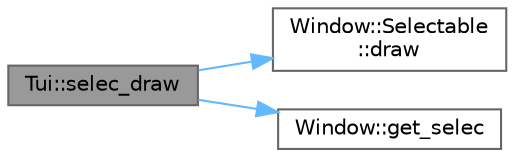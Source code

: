 digraph "Tui::selec_draw"
{
 // INTERACTIVE_SVG=YES
 // LATEX_PDF_SIZE
  bgcolor="transparent";
  edge [fontname=Helvetica,fontsize=10,labelfontname=Helvetica,labelfontsize=10];
  node [fontname=Helvetica,fontsize=10,shape=box,height=0.2,width=0.4];
  rankdir="LR";
  Node1 [id="Node000001",label="Tui::selec_draw",height=0.2,width=0.4,color="gray40", fillcolor="grey60", style="filled", fontcolor="black",tooltip=" "];
  Node1 -> Node2 [id="edge1_Node000001_Node000002",color="steelblue1",style="solid",tooltip=" "];
  Node2 [id="Node000002",label="Window::Selectable\l::draw",height=0.2,width=0.4,color="grey40", fillcolor="white", style="filled",URL="$class_window_1_1_selectable.html#afcccb13778ee2e0574a75f6327ec8e2e",tooltip=" "];
  Node1 -> Node3 [id="edge2_Node000001_Node000003",color="steelblue1",style="solid",tooltip=" "];
  Node3 [id="Node000003",label="Window::get_selec",height=0.2,width=0.4,color="grey40", fillcolor="white", style="filled",URL="$class_window.html#aede4c9626d338062aba1bf666905595d",tooltip=" "];
}
